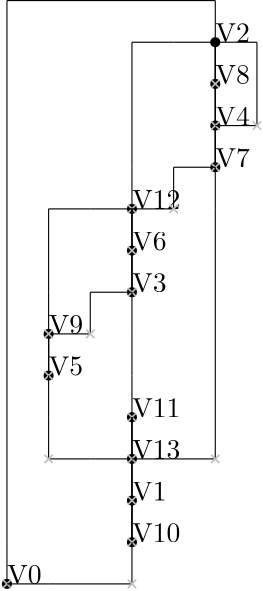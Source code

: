 <?xml version="1.0"?>
    <!DOCTYPE ipe SYSTEM "ipe.dtd">
    <ipe version="70005" creator="Ipe 7.1.4">
    <info created="D:20131106154934" modified="D:20131106160041"/>
    <preamble>\usepackage[english]{babel}</preamble>
    <ipestyle name="basic">
    <symbol name="arrow/arc(spx)">
    <path stroke="sym-stroke" fill="sym-stroke" pen="sym-pen">
    0 0 m
    -1 0.333 l
    -1 -0.333 l
    h
    </path>
    </symbol>
    <symbol name="arrow/farc(spx)">
    <path stroke="sym-stroke" fill="white" pen="sym-pen">
    0 0 m
    -1 0.333 l
    -1 -0.333 l
    h
    </path>
    </symbol>
    <symbol name="mark/circle(sx)" transformations="translations">
    <path fill="sym-stroke">
    0.6 0 0 0.6 0 0 e
    0.4 0 0 0.4 0 0 e
    </path>
    </symbol>
    <symbol name="mark/disk(sx)" transformations="translations">
    <path fill="sym-stroke">
    0.6 0 0 0.6 0 0 e
    </path>
    </symbol>
    <symbol name="mark/fdisk(sfx)" transformations="translations">
    <group>
    <path fill="sym-fill">
    0.5 0 0 0.5 0 0 e
    </path>
    <path fill="sym-stroke" fillrule="eofill">
    0.6 0 0 0.6 0 0 e
    0.4 0 0 0.4 0 0 e
    </path>
    </group>
    </symbol>
    <symbol name="mark/box(sx)" transformations="translations">
    <path fill="sym-stroke" fillrule="eofill">
    -0.6 -0.6 m
    0.6 -0.6 l
    0.6 0.6 l
    -0.6 0.6 l
    h
    -0.4 -0.4 m
    0.4 -0.4 l
    0.4 0.4 l
    -0.4 0.4 l
    h
    </path>
    </symbol>
    <symbol name="mark/square(sx)" transformations="translations">
    <path fill="sym-stroke">
    -0.6 -0.6 m
    0.6 -0.6 l
    0.6 0.6 l
    -0.6 0.6 l
    h
    </path>
    </symbol>
    <symbol name="mark/fsquare(sfx)" transformations="translations">
    <group>
    <path fill="sym-fill">
    -0.5 -0.5 m
    0.5 -0.5 l
    0.5 0.5 l
    -0.5 0.5 l
    h
    </path>
    <path fill="sym-stroke" fillrule="eofill">
    -0.6 -0.6 m
    0.6 -0.6 l
    0.6 0.6 l
    -0.6 0.6 l
    h
    -0.4 -0.4 m
    0.4 -0.4 l
    0.4 0.4 l
    -0.4 0.4 l
    h
    </path>
    </group>
    </symbol>
    <symbol name="mark/cross(sx)" transformations="translations">
    <group>
    <path fill="sym-stroke">
    -0.43 -0.57 m
    0.57 0.43 l
    0.43 0.57 l
    -0.57 -0.43 l
    h
    </path>
    <path fill="sym-stroke">
    -0.43 0.57 m
    0.57 -0.43 l
    0.43 -0.57 l
    -0.57 0.43 l
    h
    </path>
    </group>
    </symbol>
    <symbol name="arrow/fnormal(spx)">
    <path stroke="sym-stroke" fill="white" pen="sym-pen">
    0 0 m
    -1 0.333 l
    -1 -0.333 l
    h
    </path>
    </symbol>
    <symbol name="arrow/pointed(spx)">
    <path stroke="sym-stroke" fill="sym-stroke" pen="sym-pen">
    0 0 m
    -1 0.333 l
    -0.8 0 l
    -1 -0.333 l
    h
    </path>
    </symbol>
    <symbol name="arrow/fpointed(spx)">
    <path stroke="sym-stroke" fill="white" pen="sym-pen">
    0 0 m
    -1 0.333 l
    -0.8 0 l
    -1 -0.333 l
    h
    </path>
    </symbol>
    <symbol name="arrow/linear(spx)">
    <path stroke="sym-stroke" pen="sym-pen">
    -1 0.333 m
    0 0 l
    -1 -0.333 l
    </path>
    </symbol>
    <symbol name="arrow/fdouble(spx)">
    <path stroke="sym-stroke" fill="white" pen="sym-pen">
    0 0 m
    -1 0.333 l
    -1 -0.333 l
    h
    -1 0 m
    -2 0.333 l
    -2 -0.333 l
    h
    </path>
    </symbol>
    <symbol name="arrow/double(spx)">
    <path stroke="sym-stroke" fill="sym-stroke" pen="sym-pen">
    0 0 m
    -1 0.333 l
    -1 -0.333 l
    h
    -1 0 m
    -2 0.333 l
    -2 -0.333 l
    h
    </path>
    </symbol>
    <pen name="heavier" value="0.8"/>
    <pen name="fat" value="1.2"/>
    <pen name="ultrafat" value="2"/>
    <symbolsize name="large" value="5"/>
    <symbolsize name="small" value="2"/>
    <symbolsize name="tiny" value="1.1"/>
    <arrowsize name="large" value="10"/>
    <arrowsize name="small" value="5"/>
    <arrowsize name="tiny" value="3"/>
    <color name="red" value="1 0 0"/>
    <color name="green" value="0 1 0"/>
    <color name="blue" value="0 0 1"/>
    <color name="yellow" value="1 1 0"/>
    <color name="orange" value="1 0.647 0"/>
    <color name="gold" value="1 0.843 0"/>
    <color name="purple" value="0.627 0.125 0.941"/>
    <color name="gray" value="0.745"/>
    <color name="brown" value="0.647 0.165 0.165"/>
    <color name="navy" value="0 0 0.502"/>
    <color name="pink" value="1 0.753 0.796"/>
    <color name="seagreen" value="0.18 0.545 0.341"/>
    <color name="turquoise" value="0.251 0.878 0.816"/>
    <color name="violet" value="0.933 0.51 0.933"/>
    <color name="darkblue" value="0 0 0.545"/>
    <color name="darkcyan" value="0 0.545 0.545"/>
    <color name="darkgray" value="0.663"/>
    <color name="darkgreen" value="0 0.392 0"/>
    <color name="darkmagenta" value="0.545 0 0.545"/>
    <color name="darkorange" value="1 0.549 0"/>
    <color name="darkred" value="0.545 0 0"/>
    <color name="lightblue" value="0.678 0.847 0.902"/>
    <color name="lightcyan" value="0.878 1 1"/>
    <color name="lightgray" value="0.827"/>
    <color name="lightgreen" value="0.565 0.933 0.565"/>
    <color name="lightyellow" value="1 1 0.878"/>
    <dashstyle name="dashed" value="[4] 0"/>
    <dashstyle name="dotted" value="[1 3] 0"/>
    <dashstyle name="dash dotted" value="[4 2 1 2] 0"/>
    <dashstyle name="dash dot dotted" value="[4 2 1 2 1 2] 0"/>
    <textsize name="large" value="\large"/>
    <textsize name="Large" value="\Large"/>
    <textsize name="LARGE" value="\LARGE"/>
    <textsize name="huge" value="\huge"/>
    <textsize name="Huge" value="\Huge"/>
    <textsize name="small" value="\small"/>
    <textsize name="footnote" value="\footnotesize"/>
    <textsize name="tiny" value="\tiny"/>
    <textstyle name="center" begin="\begin{center}" end="\end{center}"/>
    <textstyle name="itemize" begin="\begin{itemize}" end="\end{itemize}"/>
    <textstyle name="item" begin="\begin{itemize}\item{}" end="\end{itemize}"/>
    <gridsize name="4 pts" value="4"/>
    <gridsize name="8 pts (~3 mm)" value="8"/>
    <gridsize name="16 pts (~6 mm)" value="16"/>
    <gridsize name="32 pts (~12 mm)" value="32"/>
    <gridsize name="10 pts (~3.5 mm)" value="10"/>
    <gridsize name="20 pts (~7 mm)" value="20"/>
    <gridsize name="14 pts (~5 mm)" value="14"/>
    <gridsize name="28 pts (~10 mm)" value="28"/>
    <gridsize name="56 pts (~20 mm)" value="56"/>
    <anglesize name="90 deg" value="90"/>
    <anglesize name="60 deg" value="60"/>
    <anglesize name="45 deg" value="45"/>
    <anglesize name="30 deg" value="30"/>
    <anglesize name="22.5 deg" value="22.5"/>
    <tiling name="falling" angle="-60" step="4" width="1"/>
    <tiling name="rising" angle="30" step="4" width="1"/>
    <layout paper="1000 1000" origin="0 0" frame="1000 1000" skip="32" crop="yes"/>
    </ipestyle>
    <page>
    <layer name="alpha"/>
    <view layers="alpha" active="alpha"/>
<use name="mark/disk(sx)" pos="450 450" size="normal" stroke="black"/>
<text transformations="translations" pos="450 450" stroke="black" type="label" width="190" height="10" depth="0" valign="baseline" size="normal">V0</text><use name="mark/disk(sx)" pos="495 480" size="normal" stroke="black"/>
<text transformations="translations" pos="495 480" stroke="black" type="label" width="190" height="10" depth="0" valign="baseline" size="normal">V1</text><use name="mark/disk(sx)" pos="525 645" size="normal" stroke="black"/>
<text transformations="translations" pos="525 645" stroke="black" type="label" width="190" height="10" depth="0" valign="baseline" size="normal">V2</text><use name="mark/disk(sx)" pos="495 555" size="normal" stroke="black"/>
<text transformations="translations" pos="495 555" stroke="black" type="label" width="190" height="10" depth="0" valign="baseline" size="normal">V3</text><use name="mark/disk(sx)" pos="525 615" size="normal" stroke="black"/>
<text transformations="translations" pos="525 615" stroke="black" type="label" width="190" height="10" depth="0" valign="baseline" size="normal">V4</text><use name="mark/disk(sx)" pos="465 525" size="normal" stroke="black"/>
<text transformations="translations" pos="465 525" stroke="black" type="label" width="190" height="10" depth="0" valign="baseline" size="normal">V5</text><use name="mark/disk(sx)" pos="495 570" size="normal" stroke="black"/>
<text transformations="translations" pos="495 570" stroke="black" type="label" width="190" height="10" depth="0" valign="baseline" size="normal">V6</text><use name="mark/disk(sx)" pos="525 600" size="normal" stroke="black"/>
<text transformations="translations" pos="525 600" stroke="black" type="label" width="190" height="10" depth="0" valign="baseline" size="normal">V7</text><use name="mark/disk(sx)" pos="525 630" size="normal" stroke="black"/>
<text transformations="translations" pos="525 630" stroke="black" type="label" width="190" height="10" depth="0" valign="baseline" size="normal">V8</text><use name="mark/disk(sx)" pos="465 540" size="normal" stroke="black"/>
<text transformations="translations" pos="465 540" stroke="black" type="label" width="190" height="10" depth="0" valign="baseline" size="normal">V9</text><use name="mark/disk(sx)" pos="495 465" size="normal" stroke="black"/>
<text transformations="translations" pos="495 465" stroke="black" type="label" width="190" height="10" depth="0" valign="baseline" size="normal">V10</text><use name="mark/disk(sx)" pos="495 510" size="normal" stroke="black"/>
<text transformations="translations" pos="495 510" stroke="black" type="label" width="190" height="10" depth="0" valign="baseline" size="normal">V11</text><use name="mark/disk(sx)" pos="495 585" size="normal" stroke="black"/>
<text transformations="translations" pos="495 585" stroke="black" type="label" width="190" height="10" depth="0" valign="baseline" size="normal">V12</text><use name="mark/disk(sx)" pos="495 495" size="normal" stroke="black"/>
<text transformations="translations" pos="495 495" stroke="black" type="label" width="190" height="10" depth="0" valign="baseline" size="normal">V13</text><path stroke="black" pen="normal" dash="normal">
 525 645 m
 525 660 l
 </path>
<path stroke="black" pen="normal" dash="normal">
 525 660 m
 450 660 l
 </path>
<path stroke="black" pen="normal" dash="normal">
 450 450 m
 450 465 l
 </path>
<path stroke="black" pen="normal" dash="normal">
 450 465 m
 450 465 l
 </path>
<path stroke="black" pen="normal" dash="normal">
 450 660 m
 450 465 l
 </path>
<use name="mark/cross(sx)" pos="450 450" size="normal" stroke="gray"/>
<path stroke="black" pen="normal" dash="normal">
 495 570 m
 495 555 l
 </path>
<path stroke="black" pen="normal" dash="normal">
 495 555 m
 495 555 l
 </path>
<path stroke="black" pen="normal" dash="normal">
 495 555 m
 495 570 l
 </path>
<path stroke="black" pen="normal" dash="normal">
 495 570 m
 495 570 l
 </path>
<path stroke="black" pen="normal" dash="normal">
 495 555 m
 495 570 l
 </path>
<use name="mark/cross(sx)" pos="495 555" size="normal" stroke="gray"/>
<path stroke="black" pen="normal" dash="normal">
 525 600 m
 525 615 l
 </path>
<path stroke="black" pen="normal" dash="normal">
 525 615 m
 525 615 l
 </path>
<path stroke="black" pen="normal" dash="normal">
 525 615 m
 525 600 l
 </path>
<path stroke="black" pen="normal" dash="normal">
 525 600 m
 525 600 l
 </path>
<path stroke="black" pen="normal" dash="normal">
 525 615 m
 525 600 l
 </path>
<use name="mark/cross(sx)" pos="525 600" size="normal" stroke="gray"/>
<path stroke="black" pen="normal" dash="normal">
 525 615 m
 525 630 l
 </path>
<path stroke="black" pen="normal" dash="normal">
 525 630 m
 525 630 l
 </path>
<path stroke="black" pen="normal" dash="normal">
 525 630 m
 525 615 l
 </path>
<path stroke="black" pen="normal" dash="normal">
 525 615 m
 525 615 l
 </path>
<path stroke="black" pen="normal" dash="normal">
 525 630 m
 525 615 l
 </path>
<use name="mark/cross(sx)" pos="525 615" size="normal" stroke="gray"/>
<path stroke="black" pen="normal" dash="normal">
 465 525 m
 465 540 l
 </path>
<path stroke="black" pen="normal" dash="normal">
 465 540 m
 465 540 l
 </path>
<path stroke="black" pen="normal" dash="normal">
 465 540 m
 465 525 l
 </path>
<path stroke="black" pen="normal" dash="normal">
 465 525 m
 465 525 l
 </path>
<path stroke="black" pen="normal" dash="normal">
 465 540 m
 465 525 l
 </path>
<use name="mark/cross(sx)" pos="465 525" size="normal" stroke="gray"/>
<path stroke="black" pen="normal" dash="normal">
 465 540 m
 480 540 l
 </path>
<path stroke="black" pen="normal" dash="normal">
 480 540 m
 480 540 l
 </path>
<path stroke="black" pen="normal" dash="normal">
 495 555 m
 480 555 l
 </path>
<path stroke="black" pen="normal" dash="normal">
 480 555 m
 480 555 l
 </path>
<path stroke="black" pen="normal" dash="normal">
 480 540 m
 480 555 l
 </path>
<use name="mark/cross(sx)" pos="480 540" size="normal" stroke="gray"/>
<path stroke="black" pen="normal" dash="normal">
 525 630 m
 525 645 l
 </path>
<path stroke="black" pen="normal" dash="normal">
 525 645 m
 525 645 l
 </path>
<path stroke="black" pen="normal" dash="normal">
 525 645 m
 525 630 l
 </path>
<path stroke="black" pen="normal" dash="normal">
 525 630 m
 525 630 l
 </path>
<path stroke="black" pen="normal" dash="normal">
 525 645 m
 525 630 l
 </path>
<use name="mark/cross(sx)" pos="525 630" size="normal" stroke="gray"/>
<path stroke="black" pen="normal" dash="normal">
 495 480 m
 495 465 l
 </path>
<path stroke="black" pen="normal" dash="normal">
 495 465 m
 495 465 l
 </path>
<path stroke="black" pen="normal" dash="normal">
 495 465 m
 495 480 l
 </path>
<path stroke="black" pen="normal" dash="normal">
 495 480 m
 495 480 l
 </path>
<path stroke="black" pen="normal" dash="normal">
 495 465 m
 495 480 l
 </path>
<use name="mark/cross(sx)" pos="495 465" size="normal" stroke="gray"/>
<path stroke="black" pen="normal" dash="normal">
 495 465 m
 495 450 l
 </path>
<path stroke="black" pen="normal" dash="normal">
 495 450 m
 495 450 l
 </path>
<path stroke="black" pen="normal" dash="normal">
 450 450 m
 465 450 l
 </path>
<path stroke="black" pen="normal" dash="normal">
 465 450 m
 495 450 l
 </path>
<path stroke="black" pen="normal" dash="normal">
 495 450 m
 495 450 l
 </path>
<use name="mark/cross(sx)" pos="495 450" size="normal" stroke="gray"/>
<path stroke="black" pen="normal" dash="normal">
 495 510 m
 495 525 l
 </path>
<path stroke="black" pen="normal" dash="normal">
 495 525 m
 495 525 l
 </path>
<path stroke="black" pen="normal" dash="normal">
 495 555 m
 495 540 l
 </path>
<path stroke="black" pen="normal" dash="normal">
 495 540 m
 495 540 l
 </path>
<path stroke="black" pen="normal" dash="normal">
 495 525 m
 495 540 l
 </path>
<use name="mark/cross(sx)" pos="495 510" size="normal" stroke="gray"/>
<path stroke="black" pen="normal" dash="normal">
 525 615 m
 540 615 l
 </path>
<path stroke="black" pen="normal" dash="normal">
 540 615 m
 540 615 l
 </path>
<path stroke="black" pen="normal" dash="normal">
 525 645 m
 540 645 l
 </path>
<path stroke="black" pen="normal" dash="normal">
 540 645 m
 540 645 l
 </path>
<path stroke="black" pen="normal" dash="normal">
 540 615 m
 540 645 l
 </path>
<use name="mark/cross(sx)" pos="540 615" size="normal" stroke="gray"/>
<path stroke="black" pen="normal" dash="normal">
 495 585 m
 495 600 l
 </path>
<path stroke="black" pen="normal" dash="normal">
 495 600 m
 495 600 l
 </path>
<path stroke="black" pen="normal" dash="normal">
 525 645 m
 510 645 l
 </path>
<path stroke="black" pen="normal" dash="normal">
 510 645 m
 495 645 l
 </path>
<path stroke="black" pen="normal" dash="normal">
 495 600 m
 495 645 l
 </path>
<use name="mark/cross(sx)" pos="495 585" size="normal" stroke="gray"/>
<path stroke="black" pen="normal" dash="normal">
 495 585 m
 495 570 l
 </path>
<path stroke="black" pen="normal" dash="normal">
 495 570 m
 495 570 l
 </path>
<path stroke="black" pen="normal" dash="normal">
 495 570 m
 495 585 l
 </path>
<path stroke="black" pen="normal" dash="normal">
 495 585 m
 495 585 l
 </path>
<path stroke="black" pen="normal" dash="normal">
 495 570 m
 495 585 l
 </path>
<use name="mark/cross(sx)" pos="495 570" size="normal" stroke="gray"/>
<path stroke="black" pen="normal" dash="normal">
 495 585 m
 480 585 l
 </path>
<path stroke="black" pen="normal" dash="normal">
 480 585 m
 465 585 l
 </path>
<path stroke="black" pen="normal" dash="normal">
 465 540 m
 465 555 l
 </path>
<path stroke="black" pen="normal" dash="normal">
 465 555 m
 465 555 l
 </path>
<path stroke="black" pen="normal" dash="normal">
 465 585 m
 465 555 l
 </path>
<use name="mark/cross(sx)" pos="465 540" size="normal" stroke="gray"/>
<path stroke="black" pen="normal" dash="normal">
 495 585 m
 510 585 l
 </path>
<path stroke="black" pen="normal" dash="normal">
 510 585 m
 510 585 l
 </path>
<path stroke="black" pen="normal" dash="normal">
 525 600 m
 510 600 l
 </path>
<path stroke="black" pen="normal" dash="normal">
 510 600 m
 510 600 l
 </path>
<path stroke="black" pen="normal" dash="normal">
 510 585 m
 510 600 l
 </path>
<use name="mark/cross(sx)" pos="510 585" size="normal" stroke="gray"/>
<path stroke="black" pen="normal" dash="normal">
 495 495 m
 480 495 l
 </path>
<path stroke="black" pen="normal" dash="normal">
 480 495 m
 465 495 l
 </path>
<path stroke="black" pen="normal" dash="normal">
 465 525 m
 465 510 l
 </path>
<path stroke="black" pen="normal" dash="normal">
 465 510 m
 465 510 l
 </path>
<path stroke="black" pen="normal" dash="normal">
 465 495 m
 465 510 l
 </path>
<use name="mark/cross(sx)" pos="465 495" size="normal" stroke="gray"/>
<path stroke="black" pen="normal" dash="normal">
 495 495 m
 495 480 l
 </path>
<path stroke="black" pen="normal" dash="normal">
 495 480 m
 495 480 l
 </path>
<path stroke="black" pen="normal" dash="normal">
 495 480 m
 495 495 l
 </path>
<path stroke="black" pen="normal" dash="normal">
 495 495 m
 495 495 l
 </path>
<path stroke="black" pen="normal" dash="normal">
 495 480 m
 495 495 l
 </path>
<use name="mark/cross(sx)" pos="495 480" size="normal" stroke="gray"/>
<path stroke="black" pen="normal" dash="normal">
 495 495 m
 495 510 l
 </path>
<path stroke="black" pen="normal" dash="normal">
 495 510 m
 495 510 l
 </path>
<path stroke="black" pen="normal" dash="normal">
 495 510 m
 495 495 l
 </path>
<path stroke="black" pen="normal" dash="normal">
 495 495 m
 495 495 l
 </path>
<path stroke="black" pen="normal" dash="normal">
 495 510 m
 495 495 l
 </path>
<use name="mark/cross(sx)" pos="495 495" size="normal" stroke="gray"/>
<path stroke="black" pen="normal" dash="normal">
 495 495 m
 510 495 l
 </path>
<path stroke="black" pen="normal" dash="normal">
 510 495 m
 525 495 l
 </path>
<path stroke="black" pen="normal" dash="normal">
 525 600 m
 525 585 l
 </path>
<path stroke="black" pen="normal" dash="normal">
 525 585 m
 525 585 l
 </path>
<path stroke="black" pen="normal" dash="normal">
 525 495 m
 525 585 l
 </path>
<use name="mark/cross(sx)" pos="525 495" size="normal" stroke="gray"/>
</page>
</ipe>
